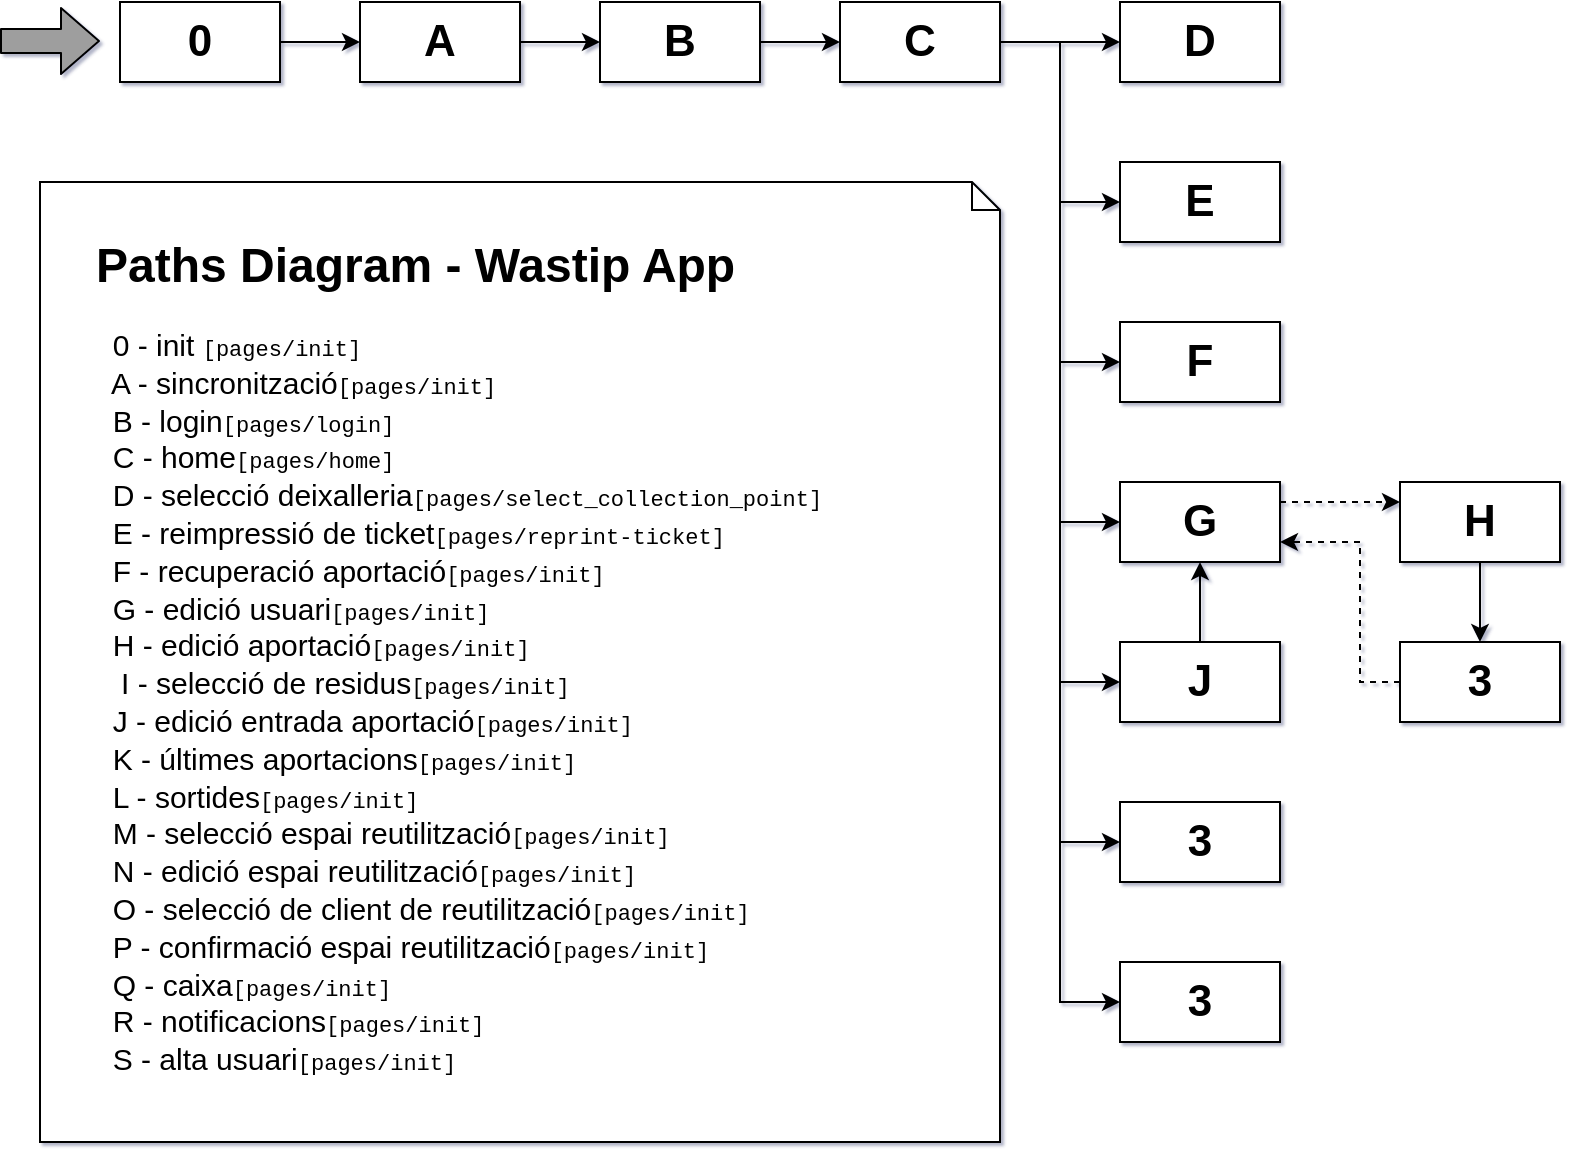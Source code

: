 <mxfile version="13.6.6" type="github">
  <diagram name="Page-1" id="b5b7bab2-c9e2-2cf4-8b2a-24fd1a2a6d21">
    <mxGraphModel dx="1422" dy="801" grid="1" gridSize="10" guides="1" tooltips="1" connect="1" arrows="1" fold="1" page="1" pageScale="1" pageWidth="1169" pageHeight="827" background="#ffffff" math="0" shadow="1">
      <root>
        <mxCell id="0" />
        <mxCell id="1" parent="0" />
        <mxCell id="TnWyMCdALCPwSi7lhf3z-5" style="edgeStyle=orthogonalEdgeStyle;rounded=0;orthogonalLoop=1;jettySize=auto;html=1;exitX=1;exitY=0.5;exitDx=0;exitDy=0;entryX=0;entryY=0.5;entryDx=0;entryDy=0;" edge="1" parent="1" source="TnWyMCdALCPwSi7lhf3z-1" target="TnWyMCdALCPwSi7lhf3z-3">
          <mxGeometry relative="1" as="geometry" />
        </mxCell>
        <mxCell id="TnWyMCdALCPwSi7lhf3z-1" value="&lt;div&gt;&lt;b&gt;&lt;font style=&quot;font-size: 22px&quot;&gt;0&lt;/font&gt;&lt;/b&gt;&lt;br&gt;&lt;/div&gt;" style="rounded=0;whiteSpace=wrap;html=1;" vertex="1" parent="1">
          <mxGeometry x="80" y="60" width="80" height="40" as="geometry" />
        </mxCell>
        <mxCell id="TnWyMCdALCPwSi7lhf3z-6" value="" style="edgeStyle=orthogonalEdgeStyle;rounded=0;orthogonalLoop=1;jettySize=auto;html=1;" edge="1" parent="1" source="TnWyMCdALCPwSi7lhf3z-3" target="TnWyMCdALCPwSi7lhf3z-4">
          <mxGeometry relative="1" as="geometry" />
        </mxCell>
        <mxCell id="TnWyMCdALCPwSi7lhf3z-3" value="&lt;b&gt;&lt;font style=&quot;font-size: 22px&quot;&gt;A&lt;/font&gt;&lt;/b&gt;" style="rounded=0;whiteSpace=wrap;html=1;" vertex="1" parent="1">
          <mxGeometry x="200" y="60" width="80" height="40" as="geometry" />
        </mxCell>
        <mxCell id="TnWyMCdALCPwSi7lhf3z-8" value="" style="edgeStyle=orthogonalEdgeStyle;rounded=0;orthogonalLoop=1;jettySize=auto;html=1;" edge="1" parent="1" source="TnWyMCdALCPwSi7lhf3z-4" target="TnWyMCdALCPwSi7lhf3z-7">
          <mxGeometry relative="1" as="geometry" />
        </mxCell>
        <mxCell id="TnWyMCdALCPwSi7lhf3z-4" value="&lt;div&gt;&lt;b&gt;&lt;font style=&quot;font-size: 22px&quot;&gt;B&lt;/font&gt;&lt;/b&gt;&lt;/div&gt;" style="rounded=0;whiteSpace=wrap;html=1;" vertex="1" parent="1">
          <mxGeometry x="320" y="60" width="80" height="40" as="geometry" />
        </mxCell>
        <mxCell id="TnWyMCdALCPwSi7lhf3z-19" value="" style="edgeStyle=orthogonalEdgeStyle;rounded=0;orthogonalLoop=1;jettySize=auto;html=1;labelBackgroundColor=#9E9E9E;fillColor=#9E9E9E;" edge="1" parent="1" source="TnWyMCdALCPwSi7lhf3z-7" target="TnWyMCdALCPwSi7lhf3z-9">
          <mxGeometry relative="1" as="geometry">
            <Array as="points">
              <mxPoint x="550" y="80" />
              <mxPoint x="550" y="80" />
            </Array>
          </mxGeometry>
        </mxCell>
        <mxCell id="TnWyMCdALCPwSi7lhf3z-20" style="edgeStyle=orthogonalEdgeStyle;rounded=0;orthogonalLoop=1;jettySize=auto;html=1;entryX=0;entryY=0.5;entryDx=0;entryDy=0;labelBackgroundColor=#9E9E9E;fillColor=#9E9E9E;" edge="1" parent="1" source="TnWyMCdALCPwSi7lhf3z-7" target="TnWyMCdALCPwSi7lhf3z-10">
          <mxGeometry relative="1" as="geometry">
            <Array as="points">
              <mxPoint x="550" y="80" />
              <mxPoint x="550" y="160" />
            </Array>
          </mxGeometry>
        </mxCell>
        <mxCell id="TnWyMCdALCPwSi7lhf3z-21" style="edgeStyle=orthogonalEdgeStyle;rounded=0;orthogonalLoop=1;jettySize=auto;html=1;entryX=0;entryY=0.5;entryDx=0;entryDy=0;labelBackgroundColor=#9E9E9E;fillColor=#9E9E9E;" edge="1" parent="1" source="TnWyMCdALCPwSi7lhf3z-7" target="TnWyMCdALCPwSi7lhf3z-11">
          <mxGeometry relative="1" as="geometry">
            <Array as="points">
              <mxPoint x="550" y="80" />
              <mxPoint x="550" y="240" />
            </Array>
          </mxGeometry>
        </mxCell>
        <mxCell id="TnWyMCdALCPwSi7lhf3z-22" style="edgeStyle=orthogonalEdgeStyle;rounded=0;orthogonalLoop=1;jettySize=auto;html=1;entryX=0;entryY=0.5;entryDx=0;entryDy=0;labelBackgroundColor=#9E9E9E;fillColor=#9E9E9E;" edge="1" parent="1" source="TnWyMCdALCPwSi7lhf3z-7" target="TnWyMCdALCPwSi7lhf3z-12">
          <mxGeometry relative="1" as="geometry">
            <Array as="points">
              <mxPoint x="550" y="80" />
              <mxPoint x="550" y="320" />
            </Array>
          </mxGeometry>
        </mxCell>
        <mxCell id="TnWyMCdALCPwSi7lhf3z-23" style="edgeStyle=orthogonalEdgeStyle;rounded=0;orthogonalLoop=1;jettySize=auto;html=1;entryX=0;entryY=0.5;entryDx=0;entryDy=0;labelBackgroundColor=#9E9E9E;fillColor=#9E9E9E;" edge="1" parent="1" source="TnWyMCdALCPwSi7lhf3z-7" target="TnWyMCdALCPwSi7lhf3z-13">
          <mxGeometry relative="1" as="geometry">
            <Array as="points">
              <mxPoint x="550" y="80" />
              <mxPoint x="550" y="400" />
            </Array>
          </mxGeometry>
        </mxCell>
        <mxCell id="TnWyMCdALCPwSi7lhf3z-24" style="edgeStyle=orthogonalEdgeStyle;rounded=0;orthogonalLoop=1;jettySize=auto;html=1;entryX=0;entryY=0.5;entryDx=0;entryDy=0;labelBackgroundColor=#9E9E9E;fillColor=#9E9E9E;" edge="1" parent="1" source="TnWyMCdALCPwSi7lhf3z-7" target="TnWyMCdALCPwSi7lhf3z-14">
          <mxGeometry relative="1" as="geometry">
            <Array as="points">
              <mxPoint x="550" y="80" />
              <mxPoint x="550" y="480" />
            </Array>
          </mxGeometry>
        </mxCell>
        <mxCell id="TnWyMCdALCPwSi7lhf3z-25" style="edgeStyle=orthogonalEdgeStyle;rounded=0;orthogonalLoop=1;jettySize=auto;html=1;entryX=0;entryY=0.5;entryDx=0;entryDy=0;labelBackgroundColor=#9E9E9E;fillColor=#9E9E9E;" edge="1" parent="1" source="TnWyMCdALCPwSi7lhf3z-7" target="TnWyMCdALCPwSi7lhf3z-15">
          <mxGeometry relative="1" as="geometry">
            <Array as="points">
              <mxPoint x="550" y="80" />
              <mxPoint x="550" y="560" />
            </Array>
          </mxGeometry>
        </mxCell>
        <mxCell id="TnWyMCdALCPwSi7lhf3z-7" value="&lt;b&gt;&lt;font style=&quot;font-size: 22px&quot;&gt;C&lt;/font&gt;&lt;/b&gt;" style="rounded=0;whiteSpace=wrap;html=1;" vertex="1" parent="1">
          <mxGeometry x="440" y="60" width="80" height="40" as="geometry" />
        </mxCell>
        <mxCell id="TnWyMCdALCPwSi7lhf3z-9" value="&lt;b&gt;&lt;font style=&quot;font-size: 22px&quot;&gt;D&lt;/font&gt;&lt;/b&gt;" style="rounded=0;whiteSpace=wrap;html=1;" vertex="1" parent="1">
          <mxGeometry x="580" y="60" width="80" height="40" as="geometry" />
        </mxCell>
        <mxCell id="TnWyMCdALCPwSi7lhf3z-10" value="&lt;div&gt;&lt;b&gt;&lt;font style=&quot;font-size: 22px&quot;&gt;E&lt;/font&gt;&lt;/b&gt;&lt;/div&gt;" style="rounded=0;whiteSpace=wrap;html=1;" vertex="1" parent="1">
          <mxGeometry x="580" y="140" width="80" height="40" as="geometry" />
        </mxCell>
        <mxCell id="TnWyMCdALCPwSi7lhf3z-11" value="&lt;b&gt;&lt;font style=&quot;font-size: 22px&quot;&gt;F&lt;/font&gt;&lt;/b&gt;" style="rounded=0;whiteSpace=wrap;html=1;" vertex="1" parent="1">
          <mxGeometry x="580" y="220" width="80" height="40" as="geometry" />
        </mxCell>
        <mxCell id="TnWyMCdALCPwSi7lhf3z-29" value="" style="edgeStyle=orthogonalEdgeStyle;rounded=0;orthogonalLoop=1;jettySize=auto;html=1;labelBackgroundColor=#9E9E9E;fillColor=#9E9E9E;exitX=1;exitY=0.25;exitDx=0;exitDy=0;entryX=0;entryY=0.25;entryDx=0;entryDy=0;dashed=1;" edge="1" parent="1" source="TnWyMCdALCPwSi7lhf3z-12" target="TnWyMCdALCPwSi7lhf3z-27">
          <mxGeometry relative="1" as="geometry" />
        </mxCell>
        <mxCell id="TnWyMCdALCPwSi7lhf3z-12" value="&lt;b&gt;&lt;font style=&quot;font-size: 22px&quot;&gt;G&lt;/font&gt;&lt;/b&gt;" style="rounded=0;whiteSpace=wrap;html=1;" vertex="1" parent="1">
          <mxGeometry x="580" y="300" width="80" height="40" as="geometry" />
        </mxCell>
        <mxCell id="TnWyMCdALCPwSi7lhf3z-43" value="" style="edgeStyle=orthogonalEdgeStyle;rounded=0;orthogonalLoop=1;jettySize=auto;html=1;labelBackgroundColor=#9E9E9E;fillColor=#9E9E9E;" edge="1" parent="1" source="TnWyMCdALCPwSi7lhf3z-13" target="TnWyMCdALCPwSi7lhf3z-12">
          <mxGeometry relative="1" as="geometry" />
        </mxCell>
        <mxCell id="TnWyMCdALCPwSi7lhf3z-13" value="&lt;b&gt;&lt;font style=&quot;font-size: 22px&quot;&gt;J&lt;/font&gt;&lt;/b&gt;" style="rounded=0;whiteSpace=wrap;html=1;" vertex="1" parent="1">
          <mxGeometry x="580" y="380" width="80" height="40" as="geometry" />
        </mxCell>
        <mxCell id="TnWyMCdALCPwSi7lhf3z-14" value="&lt;b&gt;&lt;font style=&quot;font-size: 22px&quot;&gt;3&lt;/font&gt;&lt;/b&gt;" style="rounded=0;whiteSpace=wrap;html=1;" vertex="1" parent="1">
          <mxGeometry x="580" y="460" width="80" height="40" as="geometry" />
        </mxCell>
        <mxCell id="TnWyMCdALCPwSi7lhf3z-26" style="edgeStyle=orthogonalEdgeStyle;rounded=0;orthogonalLoop=1;jettySize=auto;html=1;exitX=0;exitY=0.5;exitDx=0;exitDy=0;labelBackgroundColor=#9E9E9E;fillColor=#9E9E9E;" edge="1" parent="1" source="TnWyMCdALCPwSi7lhf3z-15">
          <mxGeometry relative="1" as="geometry">
            <mxPoint x="580" y="560" as="targetPoint" />
          </mxGeometry>
        </mxCell>
        <mxCell id="TnWyMCdALCPwSi7lhf3z-15" value="&lt;b&gt;&lt;font style=&quot;font-size: 22px&quot;&gt;3&lt;/font&gt;&lt;/b&gt;" style="rounded=0;whiteSpace=wrap;html=1;" vertex="1" parent="1">
          <mxGeometry x="580" y="540" width="80" height="40" as="geometry" />
        </mxCell>
        <mxCell id="TnWyMCdALCPwSi7lhf3z-17" value="" style="shape=flexArrow;endArrow=classic;html=1;labelBackgroundColor=#9E9E9E;fillColor=#9E9E9E;width=12;endSize=6;" edge="1" parent="1">
          <mxGeometry width="50" height="50" relative="1" as="geometry">
            <mxPoint x="20" y="79.5" as="sourcePoint" />
            <mxPoint x="70" y="79.5" as="targetPoint" />
          </mxGeometry>
        </mxCell>
        <mxCell id="TnWyMCdALCPwSi7lhf3z-31" value="" style="edgeStyle=orthogonalEdgeStyle;rounded=0;orthogonalLoop=1;jettySize=auto;html=1;labelBackgroundColor=#9E9E9E;fillColor=#9E9E9E;" edge="1" parent="1" source="TnWyMCdALCPwSi7lhf3z-27" target="TnWyMCdALCPwSi7lhf3z-30">
          <mxGeometry relative="1" as="geometry" />
        </mxCell>
        <mxCell id="TnWyMCdALCPwSi7lhf3z-27" value="&lt;b&gt;&lt;font style=&quot;font-size: 22px&quot;&gt;H&lt;/font&gt;&lt;/b&gt;" style="rounded=0;whiteSpace=wrap;html=1;" vertex="1" parent="1">
          <mxGeometry x="720" y="300" width="80" height="40" as="geometry" />
        </mxCell>
        <mxCell id="TnWyMCdALCPwSi7lhf3z-44" style="edgeStyle=orthogonalEdgeStyle;rounded=0;orthogonalLoop=1;jettySize=auto;html=1;entryX=1;entryY=0.75;entryDx=0;entryDy=0;labelBackgroundColor=#9E9E9E;fillColor=#9E9E9E;dashed=1;" edge="1" parent="1" source="TnWyMCdALCPwSi7lhf3z-30" target="TnWyMCdALCPwSi7lhf3z-12">
          <mxGeometry relative="1" as="geometry">
            <Array as="points">
              <mxPoint x="700" y="400" />
              <mxPoint x="700" y="330" />
            </Array>
          </mxGeometry>
        </mxCell>
        <mxCell id="TnWyMCdALCPwSi7lhf3z-30" value="&lt;b&gt;&lt;font style=&quot;font-size: 22px&quot;&gt;3&lt;/font&gt;&lt;/b&gt;" style="rounded=0;whiteSpace=wrap;html=1;" vertex="1" parent="1">
          <mxGeometry x="720" y="380" width="80" height="40" as="geometry" />
        </mxCell>
        <mxCell id="TnWyMCdALCPwSi7lhf3z-40" value="" style="shape=note;whiteSpace=wrap;html=1;size=14;verticalAlign=top;align=left;spacingTop=-6;rounded=0;shadow=0;glass=1;sketch=0;container=1;" vertex="1" parent="1">
          <mxGeometry x="40" y="150" width="480" height="480" as="geometry" />
        </mxCell>
        <mxCell id="TnWyMCdALCPwSi7lhf3z-41" value="&lt;h1&gt;Paths Diagram - Wastip App&lt;br&gt;&lt;/h1&gt;&lt;p style=&quot;font-size: 15px&quot;&gt;&lt;font style=&quot;font-size: 15px&quot;&gt;&amp;nbsp; 0 - init &lt;font style=&quot;font-size: 14px&quot; face=&quot;Courier New&quot;&gt;&lt;font style=&quot;font-size: 11px&quot;&gt;[pages/init]&lt;/font&gt;&lt;/font&gt;&lt;br&gt;&lt;/font&gt;&lt;font style=&quot;font-size: 15px&quot;&gt;&amp;nbsp; A - sincronització&lt;/font&gt;&lt;font style=&quot;font-size: 15px&quot;&gt;&lt;font style=&quot;font-size: 15px&quot;&gt;&lt;font style=&quot;font-size: 14px&quot; face=&quot;Courier New&quot;&gt;&lt;font style=&quot;font-size: 11px&quot;&gt;[pages/init]&lt;/font&gt;&lt;/font&gt;&lt;/font&gt;&amp;nbsp; &lt;br&gt;&lt;/font&gt;&lt;font style=&quot;font-size: 15px&quot;&gt;&amp;nbsp; B - login&lt;/font&gt;&lt;font style=&quot;font-size: 15px&quot;&gt;&lt;font style=&quot;font-size: 15px&quot;&gt;&lt;font style=&quot;font-size: 14px&quot; face=&quot;Courier New&quot;&gt;&lt;font style=&quot;font-size: 11px&quot;&gt;[pages/login]&lt;/font&gt;&lt;/font&gt;&lt;/font&gt;&amp;nbsp; &lt;br&gt;&lt;/font&gt;&lt;font style=&quot;font-size: 15px&quot;&gt;&amp;nbsp; C - home&lt;/font&gt;&lt;font style=&quot;font-size: 15px&quot;&gt;&lt;font style=&quot;font-size: 15px&quot;&gt;&lt;font style=&quot;font-size: 14px&quot; face=&quot;Courier New&quot;&gt;&lt;font style=&quot;font-size: 11px&quot;&gt;[pages/home]&lt;/font&gt;&lt;/font&gt;&lt;/font&gt;&amp;nbsp; &lt;br&gt;&lt;/font&gt;&lt;font style=&quot;font-size: 15px&quot;&gt;&amp;nbsp; D - selecció deixalleria&lt;/font&gt;&lt;font style=&quot;font-size: 15px&quot;&gt;&lt;font style=&quot;font-size: 15px&quot;&gt;&lt;font style=&quot;font-size: 14px&quot; face=&quot;Courier New&quot;&gt;&lt;font style=&quot;font-size: 11px&quot;&gt;[pages/select_collection_point]&lt;/font&gt;&lt;/font&gt;&lt;/font&gt;&amp;nbsp; &lt;br&gt;&lt;/font&gt;&lt;font style=&quot;font-size: 15px&quot;&gt;&amp;nbsp; E - reimpressió de ticket&lt;/font&gt;&lt;font style=&quot;font-size: 15px&quot;&gt;&lt;font style=&quot;font-size: 15px&quot;&gt;&lt;font style=&quot;font-size: 14px&quot; face=&quot;Courier New&quot;&gt;&lt;font style=&quot;font-size: 11px&quot;&gt;[pages/reprint-ticket]&lt;/font&gt;&lt;/font&gt;&lt;/font&gt;&amp;nbsp; &lt;br&gt;&lt;/font&gt;&lt;font style=&quot;font-size: 15px&quot;&gt;&amp;nbsp; F - recuperació aportació&lt;/font&gt;&lt;font style=&quot;font-size: 15px&quot;&gt;&lt;font style=&quot;font-size: 15px&quot;&gt;&lt;font style=&quot;font-size: 14px&quot; face=&quot;Courier New&quot;&gt;&lt;font style=&quot;font-size: 11px&quot;&gt;[pages/init]&lt;/font&gt;&lt;/font&gt;&lt;/font&gt;&amp;nbsp; &lt;br&gt;&lt;/font&gt;&lt;font style=&quot;font-size: 15px&quot;&gt;&amp;nbsp; G - edició usuari&lt;/font&gt;&lt;font style=&quot;font-size: 15px&quot;&gt;&lt;font style=&quot;font-size: 15px&quot;&gt;&lt;font style=&quot;font-size: 14px&quot; face=&quot;Courier New&quot;&gt;&lt;font style=&quot;font-size: 11px&quot;&gt;[pages/init]&lt;/font&gt;&lt;/font&gt;&lt;/font&gt;&amp;nbsp; &lt;br&gt;&lt;/font&gt;&lt;font style=&quot;font-size: 15px&quot;&gt;&amp;nbsp; H - edició aportació&lt;/font&gt;&lt;font style=&quot;font-size: 15px&quot;&gt;&lt;font style=&quot;font-size: 15px&quot;&gt;&lt;font style=&quot;font-size: 14px&quot; face=&quot;Courier New&quot;&gt;&lt;font style=&quot;font-size: 11px&quot;&gt;[pages/init]&lt;/font&gt;&lt;/font&gt;&lt;/font&gt;&amp;nbsp; &lt;br&gt;&lt;/font&gt;&lt;font style=&quot;font-size: 15px&quot;&gt;&amp;nbsp;&amp;nbsp; I - selecció de residus&lt;/font&gt;&lt;font style=&quot;font-size: 15px&quot;&gt;&lt;font style=&quot;font-size: 15px&quot;&gt;&lt;font style=&quot;font-size: 14px&quot; face=&quot;Courier New&quot;&gt;&lt;font style=&quot;font-size: 11px&quot;&gt;[pages/init]&lt;/font&gt;&lt;/font&gt;&lt;/font&gt;&amp;nbsp; &lt;br&gt;&lt;/font&gt;&lt;font style=&quot;font-size: 15px&quot;&gt;&amp;nbsp; J - edició entrada aportació&lt;/font&gt;&lt;font style=&quot;font-size: 15px&quot;&gt;&lt;font style=&quot;font-size: 15px&quot;&gt;&lt;font style=&quot;font-size: 14px&quot; face=&quot;Courier New&quot;&gt;&lt;font style=&quot;font-size: 11px&quot;&gt;[pages/init]&lt;/font&gt;&lt;/font&gt;&lt;/font&gt;&amp;nbsp; &lt;br&gt;&lt;/font&gt;&lt;font style=&quot;font-size: 15px&quot;&gt;&amp;nbsp; K - últimes aportacions&lt;/font&gt;&lt;font style=&quot;font-size: 15px&quot;&gt;&lt;font style=&quot;font-size: 15px&quot;&gt;&lt;font style=&quot;font-size: 14px&quot; face=&quot;Courier New&quot;&gt;&lt;font style=&quot;font-size: 11px&quot;&gt;[pages/init]&lt;/font&gt;&lt;/font&gt;&lt;/font&gt;&amp;nbsp; &lt;br&gt;&lt;/font&gt;&lt;font style=&quot;font-size: 15px&quot;&gt;&amp;nbsp; L - sortides&lt;/font&gt;&lt;font style=&quot;font-size: 15px&quot;&gt;&lt;font style=&quot;font-size: 15px&quot;&gt;&lt;font style=&quot;font-size: 14px&quot; face=&quot;Courier New&quot;&gt;&lt;font style=&quot;font-size: 11px&quot;&gt;[pages/init]&lt;/font&gt;&lt;/font&gt;&lt;/font&gt;&amp;nbsp; &lt;br&gt;&lt;/font&gt;&lt;font style=&quot;font-size: 15px&quot;&gt;&amp;nbsp; M - selecció espai reutilització&lt;/font&gt;&lt;font style=&quot;font-size: 15px&quot;&gt;&lt;font style=&quot;font-size: 15px&quot;&gt;&lt;font style=&quot;font-size: 14px&quot; face=&quot;Courier New&quot;&gt;&lt;font style=&quot;font-size: 11px&quot;&gt;[pages/init]&lt;/font&gt;&lt;/font&gt;&lt;/font&gt;&amp;nbsp; &lt;br&gt;&lt;/font&gt;&lt;font style=&quot;font-size: 15px&quot;&gt;&amp;nbsp; N - edició espai reutilització&lt;/font&gt;&lt;font style=&quot;font-size: 15px&quot;&gt;&lt;font style=&quot;font-size: 15px&quot;&gt;&lt;font style=&quot;font-size: 14px&quot; face=&quot;Courier New&quot;&gt;&lt;font style=&quot;font-size: 11px&quot;&gt;[pages/init]&lt;/font&gt;&lt;/font&gt;&lt;/font&gt;&amp;nbsp; &lt;br&gt;&lt;/font&gt;&lt;font style=&quot;font-size: 15px&quot;&gt;&amp;nbsp; O - selecció de client de reutilització&lt;/font&gt;&lt;font style=&quot;font-size: 15px&quot;&gt;&lt;font style=&quot;font-size: 15px&quot;&gt;&lt;font style=&quot;font-size: 14px&quot; face=&quot;Courier New&quot;&gt;&lt;font style=&quot;font-size: 11px&quot;&gt;[pages/init]&lt;/font&gt;&lt;/font&gt;&lt;/font&gt;&amp;nbsp; &lt;br&gt;&lt;/font&gt;&lt;font style=&quot;font-size: 15px&quot;&gt;&lt;font style=&quot;font-size: 15px&quot;&gt;&amp;nbsp; P - confirmació espai reutilització&lt;/font&gt;&lt;font style=&quot;font-size: 15px&quot;&gt;&lt;font style=&quot;font-size: 15px&quot;&gt;&lt;font style=&quot;font-size: 14px&quot; face=&quot;Courier New&quot;&gt;&lt;font style=&quot;font-size: 11px&quot;&gt;[pages/init]&lt;/font&gt;&lt;/font&gt;&lt;/font&gt;&amp;nbsp; &lt;br&gt;&lt;/font&gt;&amp;nbsp; Q - caixa&lt;/font&gt;&lt;font style=&quot;font-size: 15px&quot;&gt;&lt;font style=&quot;font-size: 15px&quot;&gt;&lt;font style=&quot;font-size: 14px&quot; face=&quot;Courier New&quot;&gt;&lt;font style=&quot;font-size: 11px&quot;&gt;[pages/init]&lt;/font&gt;&lt;/font&gt;&lt;/font&gt;&amp;nbsp; &lt;br&gt;&lt;/font&gt;&lt;font style=&quot;font-size: 15px&quot;&gt;&amp;nbsp; R - notificacions&lt;/font&gt;&lt;font style=&quot;font-size: 15px&quot;&gt;&lt;font style=&quot;font-size: 15px&quot;&gt;&lt;font style=&quot;font-size: 14px&quot; face=&quot;Courier New&quot;&gt;&lt;font style=&quot;font-size: 11px&quot;&gt;[pages/init]&lt;/font&gt;&lt;/font&gt;&lt;/font&gt;&amp;nbsp; &lt;br&gt;&lt;/font&gt;&lt;font style=&quot;font-size: 15px&quot;&gt;&amp;nbsp; S - alta usuari&lt;/font&gt;&lt;font style=&quot;font-size: 15px&quot;&gt;&lt;font style=&quot;font-size: 15px&quot;&gt;&lt;font style=&quot;font-size: 14px&quot; face=&quot;Courier New&quot;&gt;&lt;font style=&quot;font-size: 11px&quot;&gt;[pages/init]&lt;/font&gt;&lt;/font&gt;&lt;/font&gt;&amp;nbsp; &lt;br&gt;&lt;/font&gt;&lt;font style=&quot;font-size: 15px&quot;&gt;&amp;nbsp; &lt;/font&gt;&lt;/p&gt;" style="text;html=1;strokeColor=none;fillColor=none;spacing=5;spacingTop=-20;whiteSpace=wrap;overflow=hidden;rounded=0;shadow=0;sketch=0;glass=1;" vertex="1" parent="TnWyMCdALCPwSi7lhf3z-40">
          <mxGeometry x="22.86" y="21.818" width="437.14" height="458.182" as="geometry" />
        </mxCell>
      </root>
    </mxGraphModel>
  </diagram>
</mxfile>
